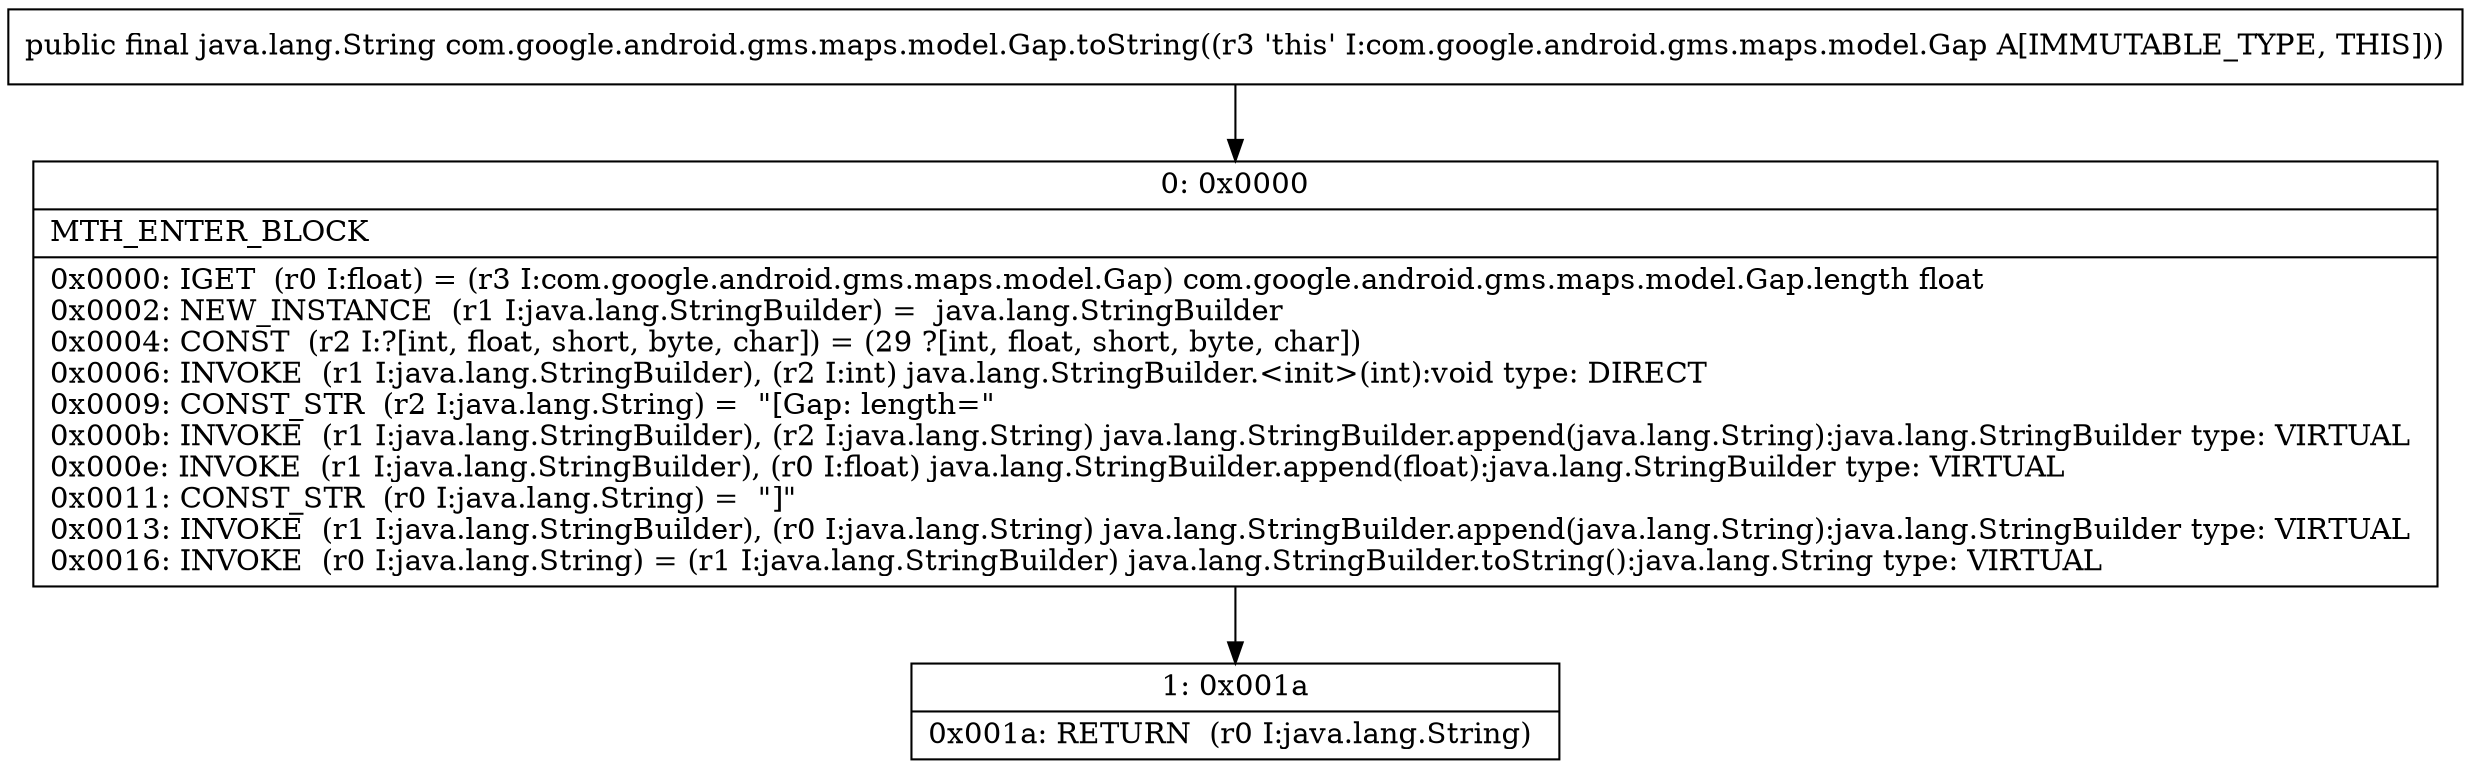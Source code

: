digraph "CFG forcom.google.android.gms.maps.model.Gap.toString()Ljava\/lang\/String;" {
Node_0 [shape=record,label="{0\:\ 0x0000|MTH_ENTER_BLOCK\l|0x0000: IGET  (r0 I:float) = (r3 I:com.google.android.gms.maps.model.Gap) com.google.android.gms.maps.model.Gap.length float \l0x0002: NEW_INSTANCE  (r1 I:java.lang.StringBuilder) =  java.lang.StringBuilder \l0x0004: CONST  (r2 I:?[int, float, short, byte, char]) = (29 ?[int, float, short, byte, char]) \l0x0006: INVOKE  (r1 I:java.lang.StringBuilder), (r2 I:int) java.lang.StringBuilder.\<init\>(int):void type: DIRECT \l0x0009: CONST_STR  (r2 I:java.lang.String) =  \"[Gap: length=\" \l0x000b: INVOKE  (r1 I:java.lang.StringBuilder), (r2 I:java.lang.String) java.lang.StringBuilder.append(java.lang.String):java.lang.StringBuilder type: VIRTUAL \l0x000e: INVOKE  (r1 I:java.lang.StringBuilder), (r0 I:float) java.lang.StringBuilder.append(float):java.lang.StringBuilder type: VIRTUAL \l0x0011: CONST_STR  (r0 I:java.lang.String) =  \"]\" \l0x0013: INVOKE  (r1 I:java.lang.StringBuilder), (r0 I:java.lang.String) java.lang.StringBuilder.append(java.lang.String):java.lang.StringBuilder type: VIRTUAL \l0x0016: INVOKE  (r0 I:java.lang.String) = (r1 I:java.lang.StringBuilder) java.lang.StringBuilder.toString():java.lang.String type: VIRTUAL \l}"];
Node_1 [shape=record,label="{1\:\ 0x001a|0x001a: RETURN  (r0 I:java.lang.String) \l}"];
MethodNode[shape=record,label="{public final java.lang.String com.google.android.gms.maps.model.Gap.toString((r3 'this' I:com.google.android.gms.maps.model.Gap A[IMMUTABLE_TYPE, THIS])) }"];
MethodNode -> Node_0;
Node_0 -> Node_1;
}

